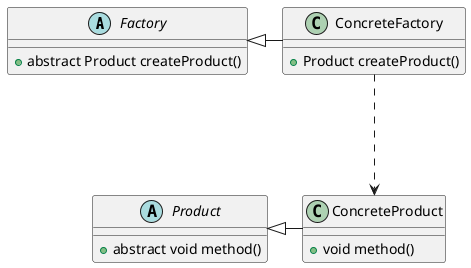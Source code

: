 @startuml
'https://plantuml.com/class-diagram



Factory <|-ConcreteFactory
Product <|-ConcreteProduct

ConcreteFactory ...>ConcreteProduct

abstract class Factory {
+ abstract Product createProduct()
}
class ConcreteFactory {
+Product createProduct()
}
abstract class Product {
+ abstract void method()
}
class ConcreteProduct {
+ void method()
}

@enduml